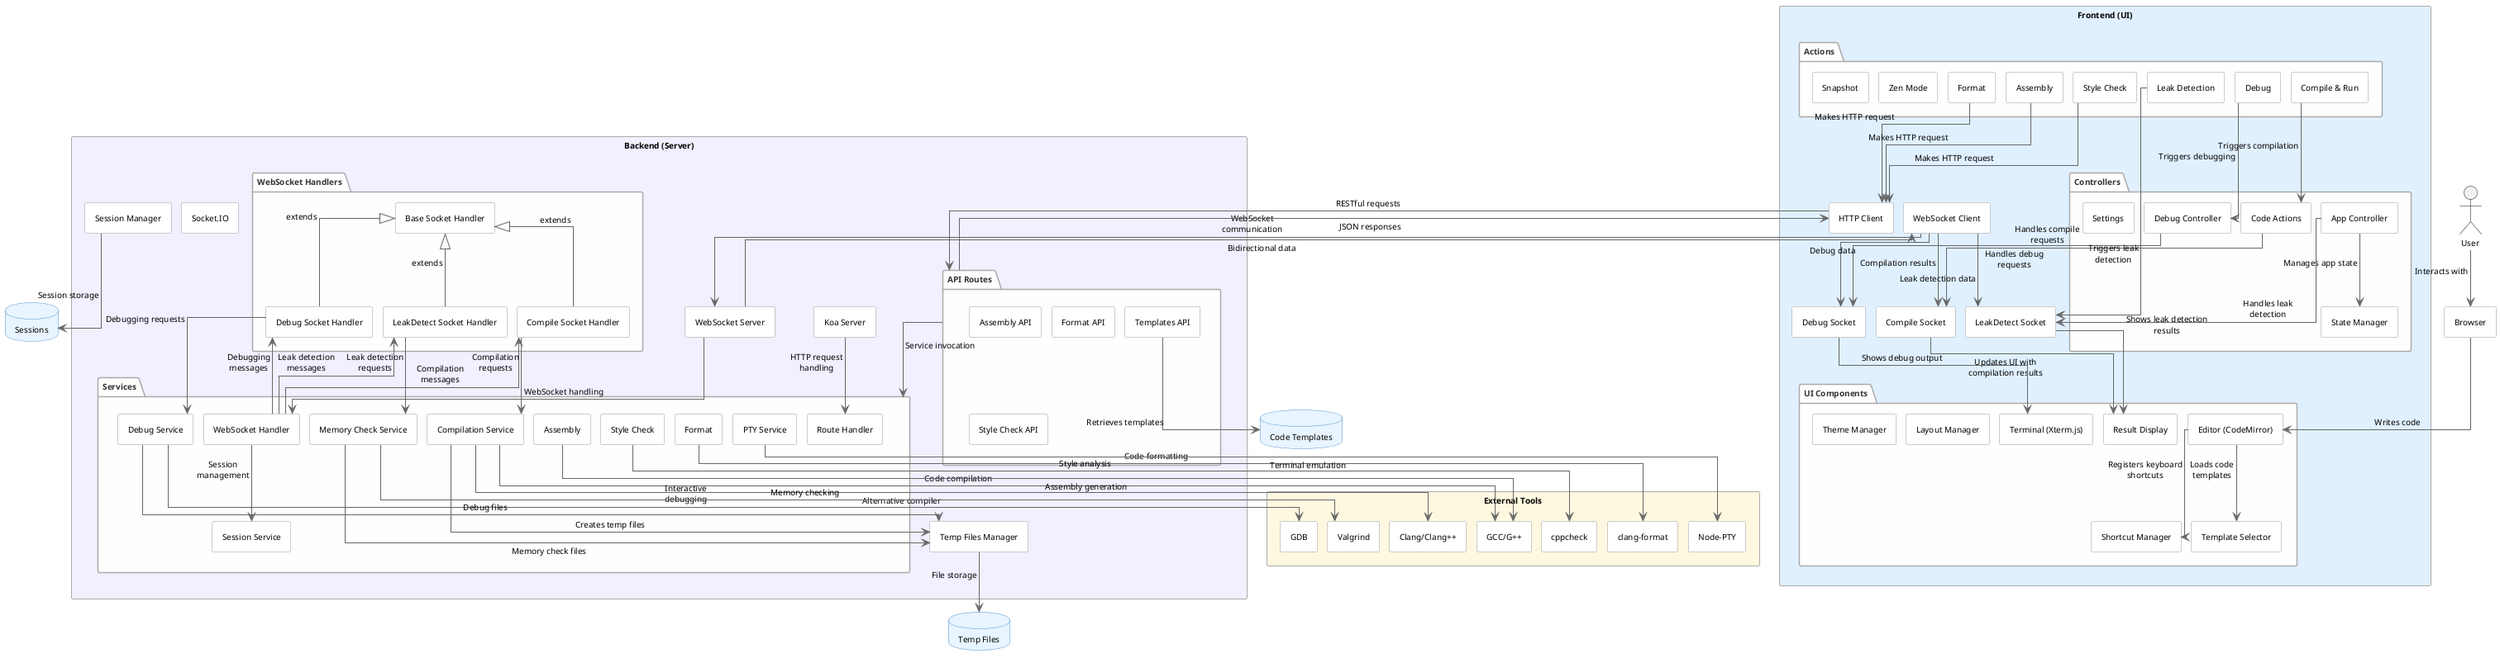 @startuml Architecture

' Layout configuration
skinparam backgroundColor white
skinparam shadowing false
skinparam nodesep 12
skinparam ranksep 18
skinparam padding 2
skinparam defaultFontName Arial
skinparam defaultFontSize 10
skinparam componentStyle rectangle
skinparam linetype ortho
skinparam arrowColor #666666
skinparam maxMessageSize 100
skinparam wrapWidth 150
skinparam roundCorner 4

' Component styling
skinparam rectangle {
  BackgroundColor #F8F8F8
  BorderColor #CCCCCC
}

skinparam package {
  BackgroundColor #FEFEFE
  BorderColor #AAAAAA
  FontColor #333333
  FontStyle bold
}

skinparam component {
  BackgroundColor #FFFFFF
  BorderColor #999999
}

skinparam database {
  BackgroundColor #E8F4FF
  BorderColor #4A8FCC
}

' Main actors and components
actor "User" as User
component "Browser" as Browser

' Frontend UI layer - Enhanced to match project structure
rectangle "Frontend (UI)" #E0F0FF {
  ' Core UI components - Based on actual frontend/ts files
  package "UI Components" {
    component "Editor (CodeMirror)" as Editor
    component "Terminal (Xterm.js)" as Terminal
    component "Result Display" as Display
    component "Layout Manager" as LayoutMgr
    component "Theme Manager" as ThemesMgr
    component "Template Selector" as TemplateSelector
    component "Shortcut Manager" as ShortcutMgr
  }
  
  ' User actions - Based on handlers.ts
  package "Actions" {
    component "Compile & Run" as CompileAction
    component "Leak Detection" as LeakDetectAction
    component "Format" as FormatAction
    component "Style Check" as StyleCheckAction
    component "Assembly" as AssemblyAction
    component "Debug" as DebugAction
    component "Zen Mode" as ZenModeAction
    component "Snapshot" as SnapshotAction
  }
  
  ' Client-side controllers
  package "Controllers" {
    component "App Controller" as AppController
    component "Code Actions" as CodeActionsController
    component "Debug Controller" as DebugController
    component "Settings" as SettingsController
    component "State Manager" as StateManager
  }
  
  ' Communication layer - Based on actual socket files
  component "WebSocket Client" as WSClient
  component "Compile Socket" as CompileSocketMgr
  component "Debug Socket" as DebugSocketMgr
  component "LeakDetect Socket" as LeakDetectSocketMgr
  component "HTTP Client" as HTTPClient
}

' Backend layer - Enhanced to match project structure
rectangle "Backend (Server)" #F0F0FF {
  component "Koa Server" as Koa
  component "WebSocket Server" as WSServer
  component "Socket.IO" as SocketIO
  
  ' API Routes - Based on backend/src/routes
  package "API Routes" as ApiRoutes {
    component "Assembly API" as AssemblyAPI
    component "Format API" as FormatAPI
    component "Style Check API" as StyleAPI
    component "Templates API" as TemplatesAPI
  }
  
  ' Services - Based on backend/src/utils and backend/src/ws
  package "Services" {
    component "Compilation Service" as CompileService
    component "WebSocket Handler" as WSHandler
    component "Route Handler" as RouteHandler
    component "Session Service" as SessionService
    component "Debug Service" as DebugService
    component "Memory Check Service" as MemcheckService
    component "Format" as FormatService
    component "Style Check" as StyleService
    component "Assembly" as AssemblyService
    component "PTY Service" as PTYService
  }
  
  ' WebSocket Handlers
  package "WebSocket Handlers" {
    component "Base Socket Handler" as BaseSocketHandler
    component "Compile Socket Handler" as CompileSocketHandler
    component "Debug Socket Handler" as DebugSocketHandler
    component "LeakDetect Socket Handler" as LeakDetectHandler
  }
  
  component "Session Manager" as SessionMgr
  component "Temp Files Manager" as TempMgr
}

' External Tools - More accurately represented
rectangle "External Tools" #FFF8E0 {
  component "GCC/G++" as GCC
  component "Clang/Clang++" as Clang
  component "Valgrind" as Valgrind
  component "clang-format" as ClangFormat
  component "cppcheck" as Cppcheck
  component "GDB" as GDB
  component "Node-PTY" as NodePTY
}

' Databases and storage
database "Temp Files" as TempFiles
database "Sessions" as Sessions
database "Code Templates" as Templates

' Key relationships - Enhanced to show more accurate flows
' User interaction
User --> Browser : Interacts with
Browser --> Editor : Writes code

' Frontend key connections
AppController --> StateManager : Manages app state
CodeActionsController --> CompileSocketMgr : Handles compile requests
DebugController --> DebugSocketMgr : Handles debug requests
AppController --> LeakDetectSocketMgr : Handles leak detection
Editor --> ShortcutMgr : Registers keyboard shortcuts
Editor --> TemplateSelector : Loads code templates

' Action flows
CompileAction --> CodeActionsController : Triggers compilation
DebugAction --> DebugController : Triggers debugging
LeakDetectAction --> LeakDetectSocketMgr : Triggers leak detection
FormatAction --> HTTPClient : Makes HTTP request
StyleCheckAction --> HTTPClient : Makes HTTP request
AssemblyAction --> HTTPClient : Makes HTTP request

' Frontend to backend
WSClient --> WSServer : WebSocket communication
WSServer --> WSClient : Bidirectional data
HTTPClient --> ApiRoutes : RESTful requests
ApiRoutes --> HTTPClient : JSON responses

' WebSocket specialized handlers
BaseSocketHandler <|-- CompileSocketHandler : extends
BaseSocketHandler <|-- DebugSocketHandler : extends
BaseSocketHandler <|-- LeakDetectHandler : extends

' Backend routing
Koa --> RouteHandler : HTTP request handling
WSServer --> WSHandler : WebSocket handling
WSHandler --> CompileSocketHandler : Compilation messages
WSHandler --> DebugSocketHandler : Debugging messages
WSHandler --> LeakDetectHandler : Leak detection messages
ApiRoutes --> Services : Service invocation
CompileSocketHandler --> CompileService : Compilation requests
DebugSocketHandler --> DebugService : Debugging requests
LeakDetectHandler --> MemcheckService : Leak detection requests
WSHandler --> SessionService : Session management

' Services to external tools
CompileService --> GCC : Code compilation
CompileService --> Clang : Alternative compiler
DebugService --> GDB : Interactive debugging
MemcheckService --> Valgrind : Memory checking
FormatService --> ClangFormat : Code formatting
StyleService --> Cppcheck : Style analysis
AssemblyService --> GCC : Assembly generation
PTYService --> NodePTY : Terminal emulation

' File and resource management
CompileService --> TempMgr : Creates temp files
DebugService --> TempMgr : Debug files
MemcheckService --> TempMgr : Memory check files
TempMgr --> TempFiles : File storage
SessionMgr --> Sessions : Session storage
TemplatesAPI --> Templates : Retrieves templates

' Results flow back to frontend
WSClient --> CompileSocketMgr : Compilation results
WSClient --> DebugSocketMgr : Debug data
WSClient --> LeakDetectSocketMgr : Leak detection data
CompileSocketMgr --> Display : Updates UI with compilation results
DebugSocketMgr --> Terminal : Shows debug output
LeakDetectSocketMgr --> Display : Shows leak detection results

@enduml